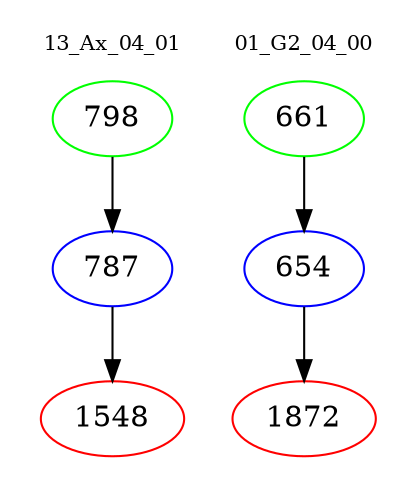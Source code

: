 digraph{
subgraph cluster_0 {
color = white
label = "13_Ax_04_01";
fontsize=10;
T0_798 [label="798", color="green"]
T0_798 -> T0_787 [color="black"]
T0_787 [label="787", color="blue"]
T0_787 -> T0_1548 [color="black"]
T0_1548 [label="1548", color="red"]
}
subgraph cluster_1 {
color = white
label = "01_G2_04_00";
fontsize=10;
T1_661 [label="661", color="green"]
T1_661 -> T1_654 [color="black"]
T1_654 [label="654", color="blue"]
T1_654 -> T1_1872 [color="black"]
T1_1872 [label="1872", color="red"]
}
}
